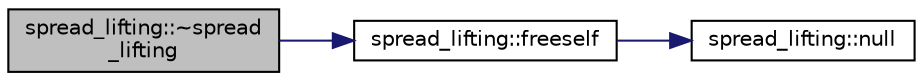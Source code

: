 digraph "spread_lifting::~spread_lifting"
{
  edge [fontname="Helvetica",fontsize="10",labelfontname="Helvetica",labelfontsize="10"];
  node [fontname="Helvetica",fontsize="10",shape=record];
  rankdir="LR";
  Node3 [label="spread_lifting::~spread\l_lifting",height=0.2,width=0.4,color="black", fillcolor="grey75", style="filled", fontcolor="black"];
  Node3 -> Node4 [color="midnightblue",fontsize="10",style="solid",fontname="Helvetica"];
  Node4 [label="spread_lifting::freeself",height=0.2,width=0.4,color="black", fillcolor="white", style="filled",URL="$d7/de2/classspread__lifting.html#ae7e9c993e81fd7faf37469a36d051533"];
  Node4 -> Node5 [color="midnightblue",fontsize="10",style="solid",fontname="Helvetica"];
  Node5 [label="spread_lifting::null",height=0.2,width=0.4,color="black", fillcolor="white", style="filled",URL="$d7/de2/classspread__lifting.html#aef8f20305e0808096ea0ca0d846e3765"];
}

